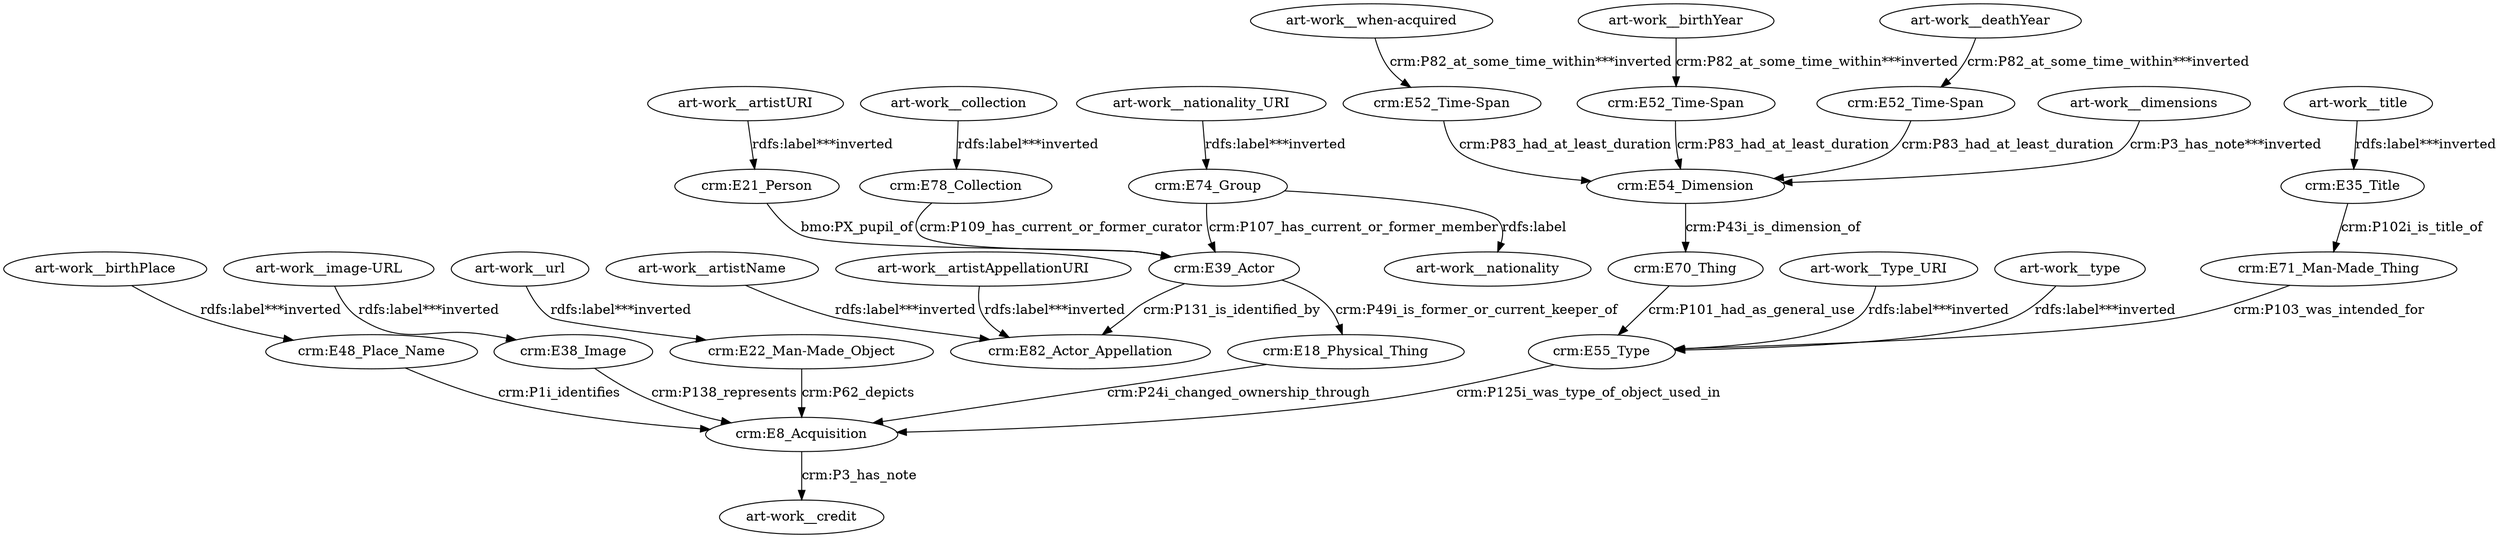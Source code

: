 digraph {
  "art-work__Type_URI" [type=attribute_name,label="art-work__Type_URI"]
  "crm:E55_Type1" [type=class_uri,label="crm:E55_Type"]
  "art-work__artistAppellationURI" [type=attribute_name,label="art-work__artistAppellationURI"]
  "crm:E82_Actor_Appellation1" [type=class_uri,label="crm:E82_Actor_Appellation"]
  "art-work__artistName" [type=attribute_name,label="art-work__artistName"]
  "art-work__artistURI" [type=attribute_name,label="art-work__artistURI"]
  "crm:E21_Person1" [type=class_uri,label="crm:E21_Person"]
  "art-work__birthPlace" [type=attribute_name,label="art-work__birthPlace"]
  "crm:E48_Place_Name1" [type=class_uri,label="crm:E48_Place_Name"]
  "art-work__birthYear" [type=attribute_name,label="art-work__birthYear"]
  "crm:E52_Time-Span1" [type=class_uri,label="crm:E52_Time-Span"]
  "art-work__collection" [type=attribute_name,label="art-work__collection"]
  "crm:E78_Collection1" [type=class_uri,label="crm:E78_Collection"]
  "art-work__deathYear" [type=attribute_name,label="art-work__deathYear"]
  "crm:E52_Time-Span2" [type=class_uri,label="crm:E52_Time-Span"]
  "art-work__dimensions" [type=attribute_name,label="art-work__dimensions"]
  "crm:E54_Dimension1" [type=class_uri,label="crm:E54_Dimension"]
  "art-work__image-URL" [type=attribute_name,label="art-work__image-URL"]
  "crm:E38_Image1" [type=class_uri,label="crm:E38_Image"]
  "art-work__nationality_URI" [type=attribute_name,label="art-work__nationality_URI"]
  "crm:E74_Group1" [type=class_uri,label="crm:E74_Group"]
  "art-work__title" [type=attribute_name,label="art-work__title"]
  "crm:E35_Title1" [type=class_uri,label="crm:E35_Title"]
  "art-work__type" [type=attribute_name,label="art-work__type"]
  "art-work__url" [type=attribute_name,label="art-work__url"]
  "crm:E22_Man-Made_Object1" [type=class_uri,label="crm:E22_Man-Made_Object"]
  "art-work__when-acquired" [type=attribute_name,label="art-work__when-acquired"]
  "crm:E52_Time-Span3" [type=class_uri,label="crm:E52_Time-Span"]
  "crm:E18_Physical_Thing" [type=class_uri,label="crm:E18_Physical_Thing"]
  "crm:E8_Acquisition1" [type=class_uri,label="crm:E8_Acquisition"]
  "crm:E39_Actor" [type=class_uri,label="crm:E39_Actor"]
  "crm:E71_Man-Made_Thing" [type=class_uri,label="crm:E71_Man-Made_Thing"]
  "crm:E70_Thing" [type=class_uri,label="crm:E70_Thing"]
  "art-work__nationality" [type=attribute_name,label="art-work__nationality"]
  "art-work__credit" [type=attribute_name,label="art-work__credit"]
  "art-work__Type_URI" -> "crm:E55_Type1" [type=st_property_uri,label="rdfs:label***inverted",weight=1]
  "art-work__artistAppellationURI" -> "crm:E82_Actor_Appellation1" [type=st_property_uri,label="rdfs:label***inverted",weight=1]
  "art-work__artistName" -> "crm:E82_Actor_Appellation1" [type=st_property_uri,label="rdfs:label***inverted",weight=1]
  "art-work__artistURI" -> "crm:E21_Person1" [type=st_property_uri,label="rdfs:label***inverted",weight=1]
  "art-work__birthPlace" -> "crm:E48_Place_Name1" [type=st_property_uri,label="rdfs:label***inverted",weight=1]
  "art-work__birthYear" -> "crm:E52_Time-Span1" [type=st_property_uri,label="crm:P82_at_some_time_within***inverted",weight=1]
  "art-work__collection" -> "crm:E78_Collection1" [type=st_property_uri,label="rdfs:label***inverted",weight=1]
  "art-work__deathYear" -> "crm:E52_Time-Span2" [type=st_property_uri,label="crm:P82_at_some_time_within***inverted",weight=1]
  "art-work__dimensions" -> "crm:E54_Dimension1" [type=st_property_uri,label="crm:P3_has_note***inverted",weight=1]
  "art-work__image-URL" -> "crm:E38_Image1" [type=st_property_uri,label="rdfs:label***inverted",weight=1]
  "art-work__nationality_URI" -> "crm:E74_Group1" [type=st_property_uri,label="rdfs:label***inverted",weight=1]
  "art-work__title" -> "crm:E35_Title1" [type=st_property_uri,label="rdfs:label***inverted",weight=1]
  "art-work__type" -> "crm:E55_Type1" [type=st_property_uri,label="rdfs:label***inverted",weight=1]
  "art-work__url" -> "crm:E22_Man-Made_Object1" [type=st_property_uri,label="rdfs:label***inverted",weight=1]
  "art-work__when-acquired" -> "crm:E52_Time-Span3" [type=st_property_uri,label="crm:P82_at_some_time_within***inverted",weight=1]
  "crm:E18_Physical_Thing" -> "crm:E8_Acquisition1" [label="crm:P24i_changed_ownership_through",type=direct_property_uri,weight=1]
  "crm:E21_Person1" -> "crm:E39_Actor" [label="bmo:PX_pupil_of",type=direct_property_uri,weight=1]
  "crm:E22_Man-Made_Object1" -> "crm:E8_Acquisition1" [label="crm:P62_depicts",type=inherited,weight=4]
  "crm:E35_Title1" -> "crm:E71_Man-Made_Thing" [label="crm:P102i_is_title_of",type=direct_property_uri,weight=1]
  "crm:E38_Image1" -> "crm:E8_Acquisition1" [label="crm:P138_represents",type=inherited,weight=4]
  "crm:E39_Actor" -> "crm:E18_Physical_Thing" [label="crm:P49i_is_former_or_current_keeper_of",type=direct_property_uri,weight=1]
  "crm:E39_Actor" -> "crm:E82_Actor_Appellation1" [label="crm:P131_is_identified_by",type=direct_property_uri,weight=1]
  "crm:E48_Place_Name1" -> "crm:E8_Acquisition1" [label="crm:P1i_identifies",type=inherited,weight=4]
  "crm:E52_Time-Span1" -> "crm:E54_Dimension1" [label="crm:P83_had_at_least_duration",type=direct_property_uri,weight=1]
  "crm:E52_Time-Span2" -> "crm:E54_Dimension1" [label="crm:P83_had_at_least_duration",type=direct_property_uri,weight=1]
  "crm:E52_Time-Span3" -> "crm:E54_Dimension1" [label="crm:P83_had_at_least_duration",type=direct_property_uri,weight=1]
  "crm:E54_Dimension1" -> "crm:E70_Thing" [label="crm:P43i_is_dimension_of",type=direct_property_uri,weight=1]
  "crm:E55_Type1" -> "crm:E8_Acquisition1" [label="crm:P125i_was_type_of_object_used_in",type=inherited,weight=4]
  "crm:E70_Thing" -> "crm:E55_Type1" [label="crm:P101_had_as_general_use",type=direct_property_uri,weight=1]
  "crm:E71_Man-Made_Thing" -> "crm:E55_Type1" [label="crm:P103_was_intended_for",type=direct_property_uri,weight=1]
  "crm:E74_Group1" -> "art-work__nationality" [label="rdfs:label",type=st_property_uri]
  "crm:E74_Group1" -> "crm:E39_Actor" [label="crm:P107_has_current_or_former_member",type=direct_property_uri,weight=1]
  "crm:E78_Collection1" -> "crm:E39_Actor" [label="crm:P109_has_current_or_former_curator",type=direct_property_uri,weight=1]
  "crm:E8_Acquisition1" -> "art-work__credit" [label="crm:P3_has_note",type=st_property_uri]
}
